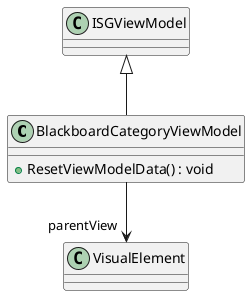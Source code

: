 @startuml
class BlackboardCategoryViewModel {
    + ResetViewModelData() : void
}
ISGViewModel <|-- BlackboardCategoryViewModel
BlackboardCategoryViewModel --> "parentView" VisualElement
@enduml
